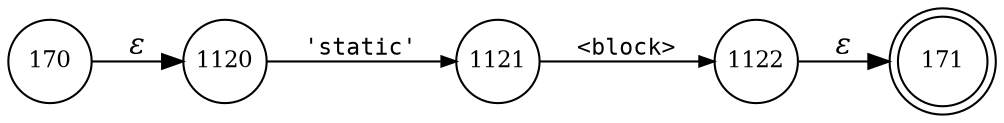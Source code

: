 digraph ATN {
rankdir=LR;
s171[fontsize=11, label="171", shape=doublecircle, fixedsize=true, width=.6];
s1120[fontsize=11,label="1120", shape=circle, fixedsize=true, width=.55, peripheries=1];
s1121[fontsize=11,label="1121", shape=circle, fixedsize=true, width=.55, peripheries=1];
s1122[fontsize=11,label="1122", shape=circle, fixedsize=true, width=.55, peripheries=1];
s170[fontsize=11,label="170", shape=circle, fixedsize=true, width=.55, peripheries=1];
s170 -> s1120 [fontname="Times-Italic", label="&epsilon;"];
s1120 -> s1121 [fontsize=11, fontname="Courier", arrowsize=.7, label = "'static'", arrowhead = normal];
s1121 -> s1122 [fontsize=11, fontname="Courier", arrowsize=.7, label = "<block>", arrowhead = normal];
s1122 -> s171 [fontname="Times-Italic", label="&epsilon;"];
}